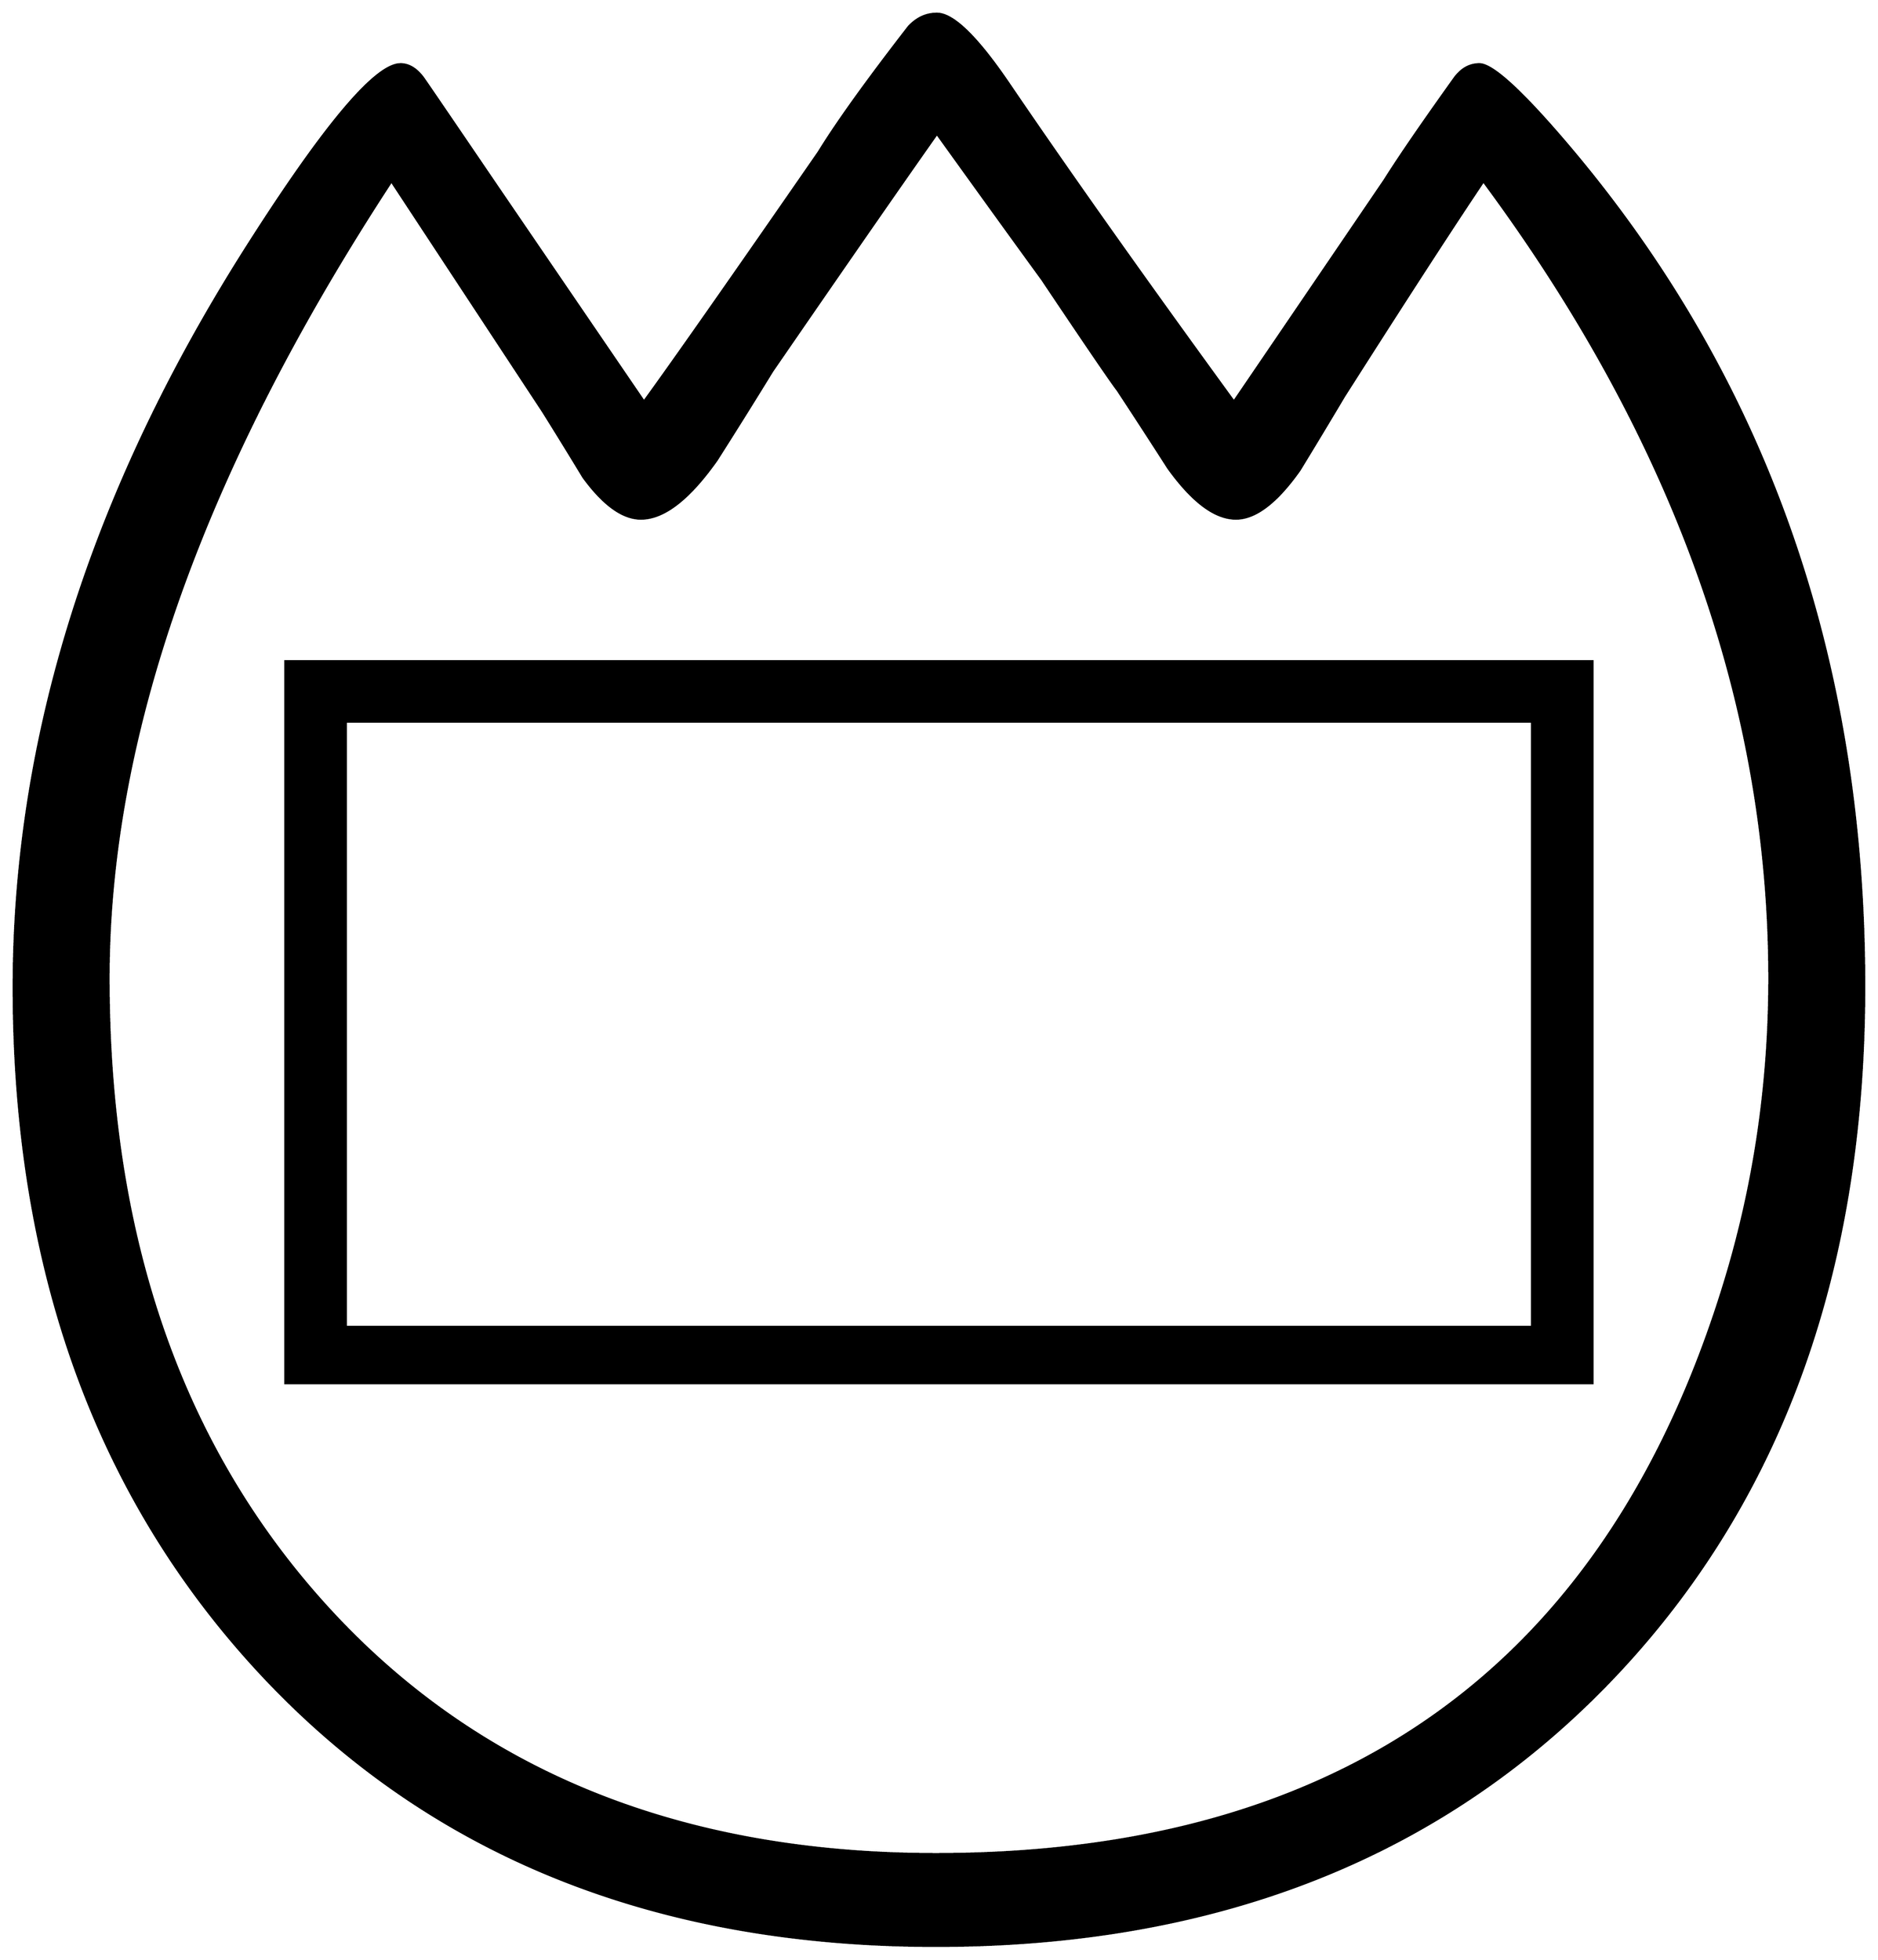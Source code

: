 


\begin{tikzpicture}[y=0.80pt, x=0.80pt, yscale=-1.0, xscale=1.0, inner sep=0pt, outer sep=0pt]
\begin{scope}[shift={(100.0,1710.0)},nonzero rule]
  \path[draw=.,fill=.,line width=1.600pt] (1914.0,-580.0) ..
    controls (1914.0,-298.667) and (1831.667,-71.0) ..
    (1667.0,103.0) .. controls (1498.333,281.0) and (1274.333,370.0)
    .. (995.0,370.0) .. controls (717.667,370.0) and (495.333,280.667)
    .. (328.0,102.0) .. controls (164.0,-73.333) and (82.0,-300.333)
    .. (82.0,-579.0) .. controls (82.0,-826.333) and
    (159.333,-1071.333) .. (314.0,-1314.0) .. controls
    (390.0,-1433.333) and (440.333,-1493.0) .. (465.0,-1493.0) ..
    controls (473.0,-1493.0) and (480.333,-1488.667) ..
    (487.0,-1480.0) .. controls (489.0,-1477.333) and
    (513.333,-1441.667) .. (560.0,-1373.0) -- (706.0,-1159.0) ..
    controls (736.0,-1200.333) and (793.667,-1282.667) ..
    (879.0,-1406.0) .. controls (897.0,-1435.333) and
    (926.667,-1476.667) .. (968.0,-1530.0) .. controls
    (976.0,-1538.667) and (985.333,-1543.0) .. (996.0,-1543.0) ..
    controls (1012.0,-1543.0) and (1035.667,-1520.0) ..
    (1067.0,-1474.0) .. controls (1126.333,-1386.667) and
    (1200.667,-1281.667) .. (1290.0,-1159.0) .. controls
    (1298.667,-1171.667) and (1348.333,-1244.667) .. (1439.0,-1378.0) ..
    controls (1453.667,-1401.333) and (1477.0,-1435.333) ..
    (1509.0,-1480.0) .. controls (1515.667,-1488.667) and
    (1523.667,-1493.0) .. (1533.0,-1493.0) .. controls
    (1545.0,-1493.0) and (1571.0,-1470.0) .. (1611.0,-1424.0) ..
    controls (1813.0,-1191.333) and (1914.0,-910.0) ..
    (1914.0,-580.0) -- cycle(1820.0,-588.0) .. controls
    (1820.0,-859.333) and (1725.667,-1122.333) .. (1537.0,-1377.0) ..
    controls (1505.667,-1330.333) and (1459.667,-1259.333) ..
    (1399.0,-1164.0) .. controls (1384.333,-1139.333) and
    (1369.667,-1115.0) .. (1355.0,-1091.0) .. controls
    (1332.333,-1059.0) and (1311.333,-1043.0) .. (1292.0,-1043.0) ..
    controls (1271.333,-1043.0) and (1249.0,-1059.667) ..
    (1225.0,-1093.0) .. controls (1208.333,-1119.0) and
    (1191.667,-1144.667) .. (1175.0,-1170.0) .. controls
    (1168.333,-1178.667) and (1143.333,-1215.333) .. (1100.0,-1280.0) ..
    controls (1076.667,-1312.0) and (1042.0,-1360.0) ..
    (996.0,-1424.0) .. controls (959.333,-1372.0) and
    (905.0,-1293.667) .. (833.0,-1189.0) .. controls
    (815.0,-1159.667) and (796.667,-1130.333) .. (778.0,-1101.0) ..
    controls (750.667,-1062.333) and (725.667,-1043.0) ..
    (703.0,-1043.0) .. controls (685.0,-1043.0) and
    (666.0,-1056.667) .. (646.0,-1084.0) .. controls
    (632.667,-1106.0) and (619.333,-1127.667) .. (606.0,-1149.0) ..
    controls (572.667,-1199.667) and (522.667,-1275.667) ..
    (456.0,-1377.0) .. controls (269.333,-1091.667) and
    (176.0,-828.667) .. (176.0,-588.0) .. controls (176.0,-332.0)
    and (247.667,-125.0) .. (391.0,33.0) .. controls (539.667,197.0)
    and (741.0,279.0) .. (995.0,279.0) .. controls
    (1401.667,279.0) and (1662.333,89.0) .. (1777.0,-291.0) ..
    controls (1805.667,-386.333) and (1820.0,-485.333) ..
    (1820.0,-588.0) -- cycle(1645.0,-187.0) -- (351.0,-187.0) --
    (351.0,-902.0) -- (1645.0,-902.0) -- (1645.0,-187.0) --
    cycle(1585.0,-243.0) -- (1585.0,-842.0) -- (411.0,-842.0) --
    (411.0,-243.0) -- (1585.0,-243.0) -- cycle;
\end{scope}

\end{tikzpicture}

